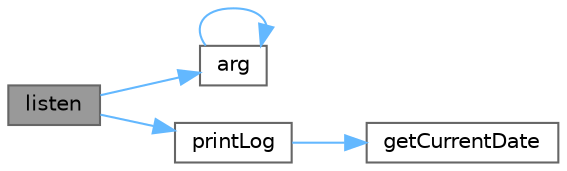 digraph "listen"
{
 // LATEX_PDF_SIZE
  bgcolor="transparent";
  edge [fontname=Helvetica,fontsize=10,labelfontname=Helvetica,labelfontsize=10];
  node [fontname=Helvetica,fontsize=10,shape=box,height=0.2,width=0.4];
  rankdir="LR";
  Node1 [id="Node000001",label="listen",height=0.2,width=0.4,color="gray40", fillcolor="grey60", style="filled", fontcolor="black",tooltip="chttpserver::listen 开始侦听"];
  Node1 -> Node2 [id="edge1_Node000001_Node000002",color="steelblue1",style="solid",tooltip=" "];
  Node2 [id="Node000002",label="arg",height=0.2,width=0.4,color="grey40", fillcolor="white", style="filled",URL="$base_8h.html#a2c8e80c1b1c8b7747e99b8e9a24a0429",tooltip="Returns a named argument to be used in a formatting function."];
  Node2 -> Node2 [id="edge2_Node000002_Node000002",color="steelblue1",style="solid",tooltip=" "];
  Node1 -> Node3 [id="edge3_Node000001_Node000003",color="steelblue1",style="solid",tooltip=" "];
  Node3 [id="Node000003",label="printLog",height=0.2,width=0.4,color="grey40", fillcolor="white", style="filled",URL="$classchttpserver.html#af07e8fd9f47aca65c95d2d2f6396a822",tooltip="chttpserver::printLog 打印用户日志"];
  Node3 -> Node4 [id="edge4_Node000003_Node000004",color="steelblue1",style="solid",tooltip=" "];
  Node4 [id="Node000004",label="getCurrentDate",height=0.2,width=0.4,color="grey40", fillcolor="white", style="filled",URL="$classchttpserver.html#ae9793b5694d7c2405cc04c5ec797d8fd",tooltip="CModbusClient::getCurrentDate 得到当前时间"];
}

